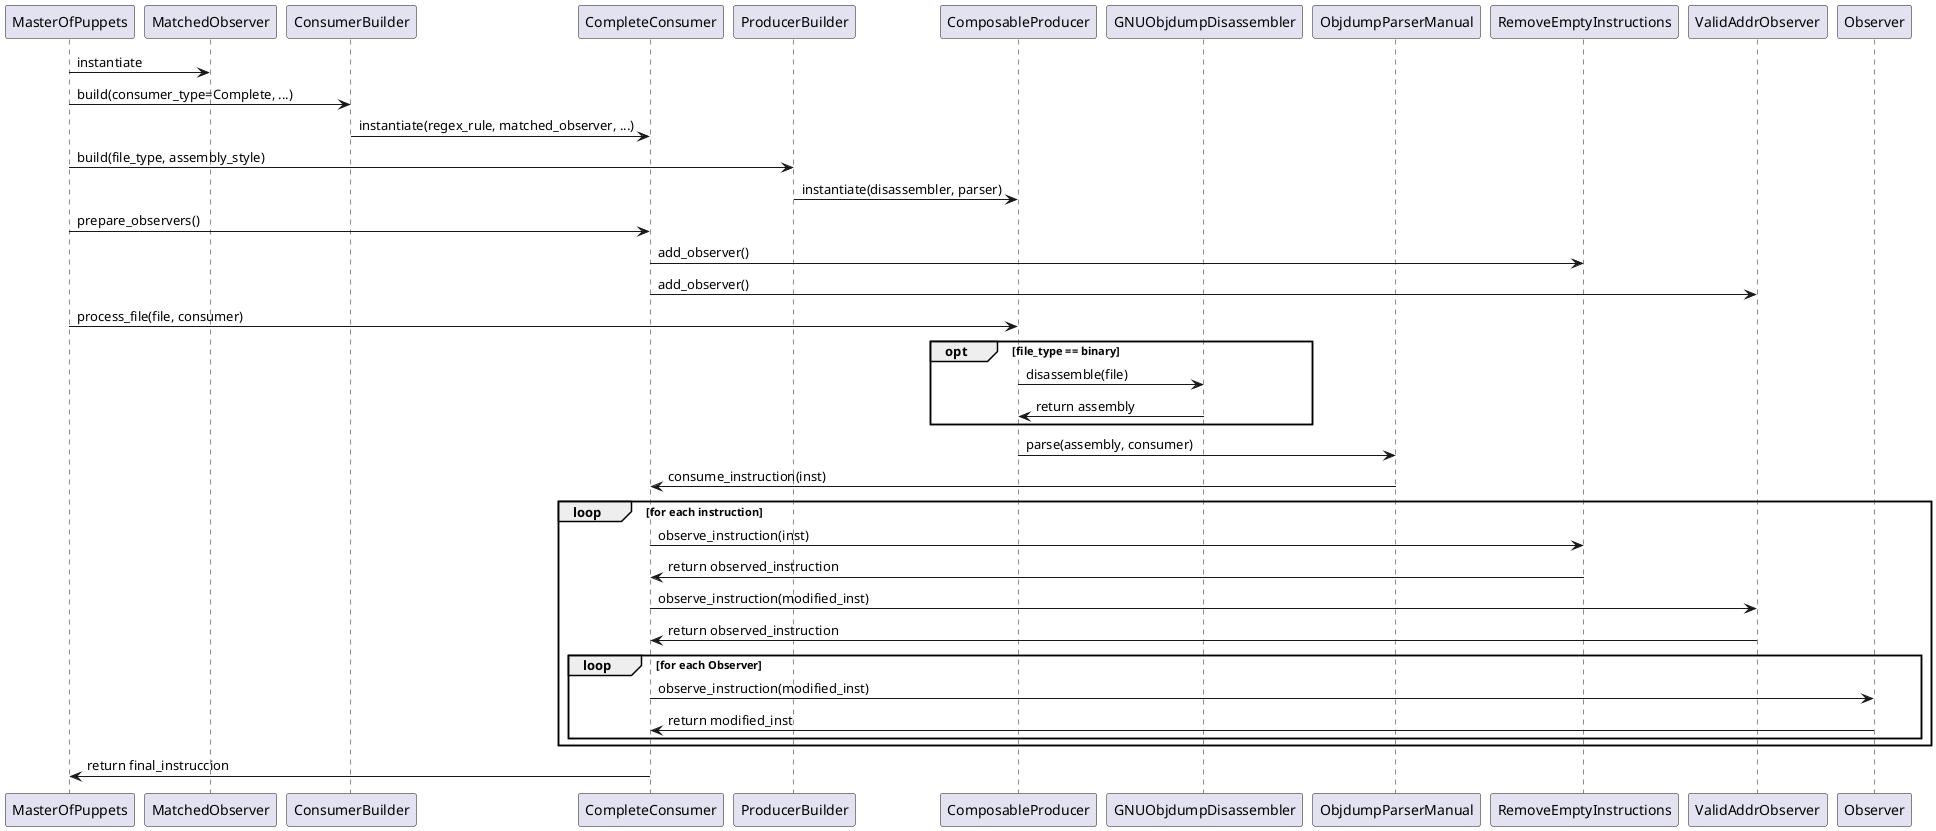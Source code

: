 @startuml sequence_diagram_stringify_asm

' legend
'     Diagram for the stringify_asm module
'     JASM version v1.0.0
' end legend

participant MasterOfPuppets
participant MatchedObserver
participant ConsumerBuilder
participant CompleteConsumer
participant ProducerBuilder
participant ComposableProducer
participant GNUObjdumpDisassembler
participant ObjdumpParserManual
participant RemoveEmptyInstructions
participant ValidAddrObserver
participant Observer

MasterOfPuppets -> MatchedObserver : instantiate
MasterOfPuppets -> ConsumerBuilder : build(consumer_type=Complete, ...)
ConsumerBuilder -> CompleteConsumer : instantiate(regex_rule, matched_observer, ...)
MasterOfPuppets -> ProducerBuilder : build(file_type, assembly_style)
ProducerBuilder -> ComposableProducer : instantiate(disassembler, parser)
MasterOfPuppets -> CompleteConsumer : prepare_observers()
CompleteConsumer -> RemoveEmptyInstructions : add_observer()
CompleteConsumer -> ValidAddrObserver : add_observer()

MasterOfPuppets -> ComposableProducer : process_file(file, consumer)
opt file_type == binary
    ComposableProducer -> GNUObjdumpDisassembler : disassemble(file)
    GNUObjdumpDisassembler -> ComposableProducer : return assembly
end

ComposableProducer -> ObjdumpParserManual : parse(assembly, consumer)
ObjdumpParserManual -> CompleteConsumer : consume_instruction(inst)

loop for each instruction
    CompleteConsumer -> RemoveEmptyInstructions : observe_instruction(inst)
    RemoveEmptyInstructions -> CompleteConsumer : return observed_instruction

    CompleteConsumer -> ValidAddrObserver : observe_instruction(modified_inst)
    ValidAddrObserver -> CompleteConsumer : return observed_instruction
    loop for each Observer
        CompleteConsumer -> Observer : observe_instruction(modified_inst)
        Observer -> CompleteConsumer : return modified_inst
    end
end

CompleteConsumer -> MasterOfPuppets : return final_instruccion

@enduml
